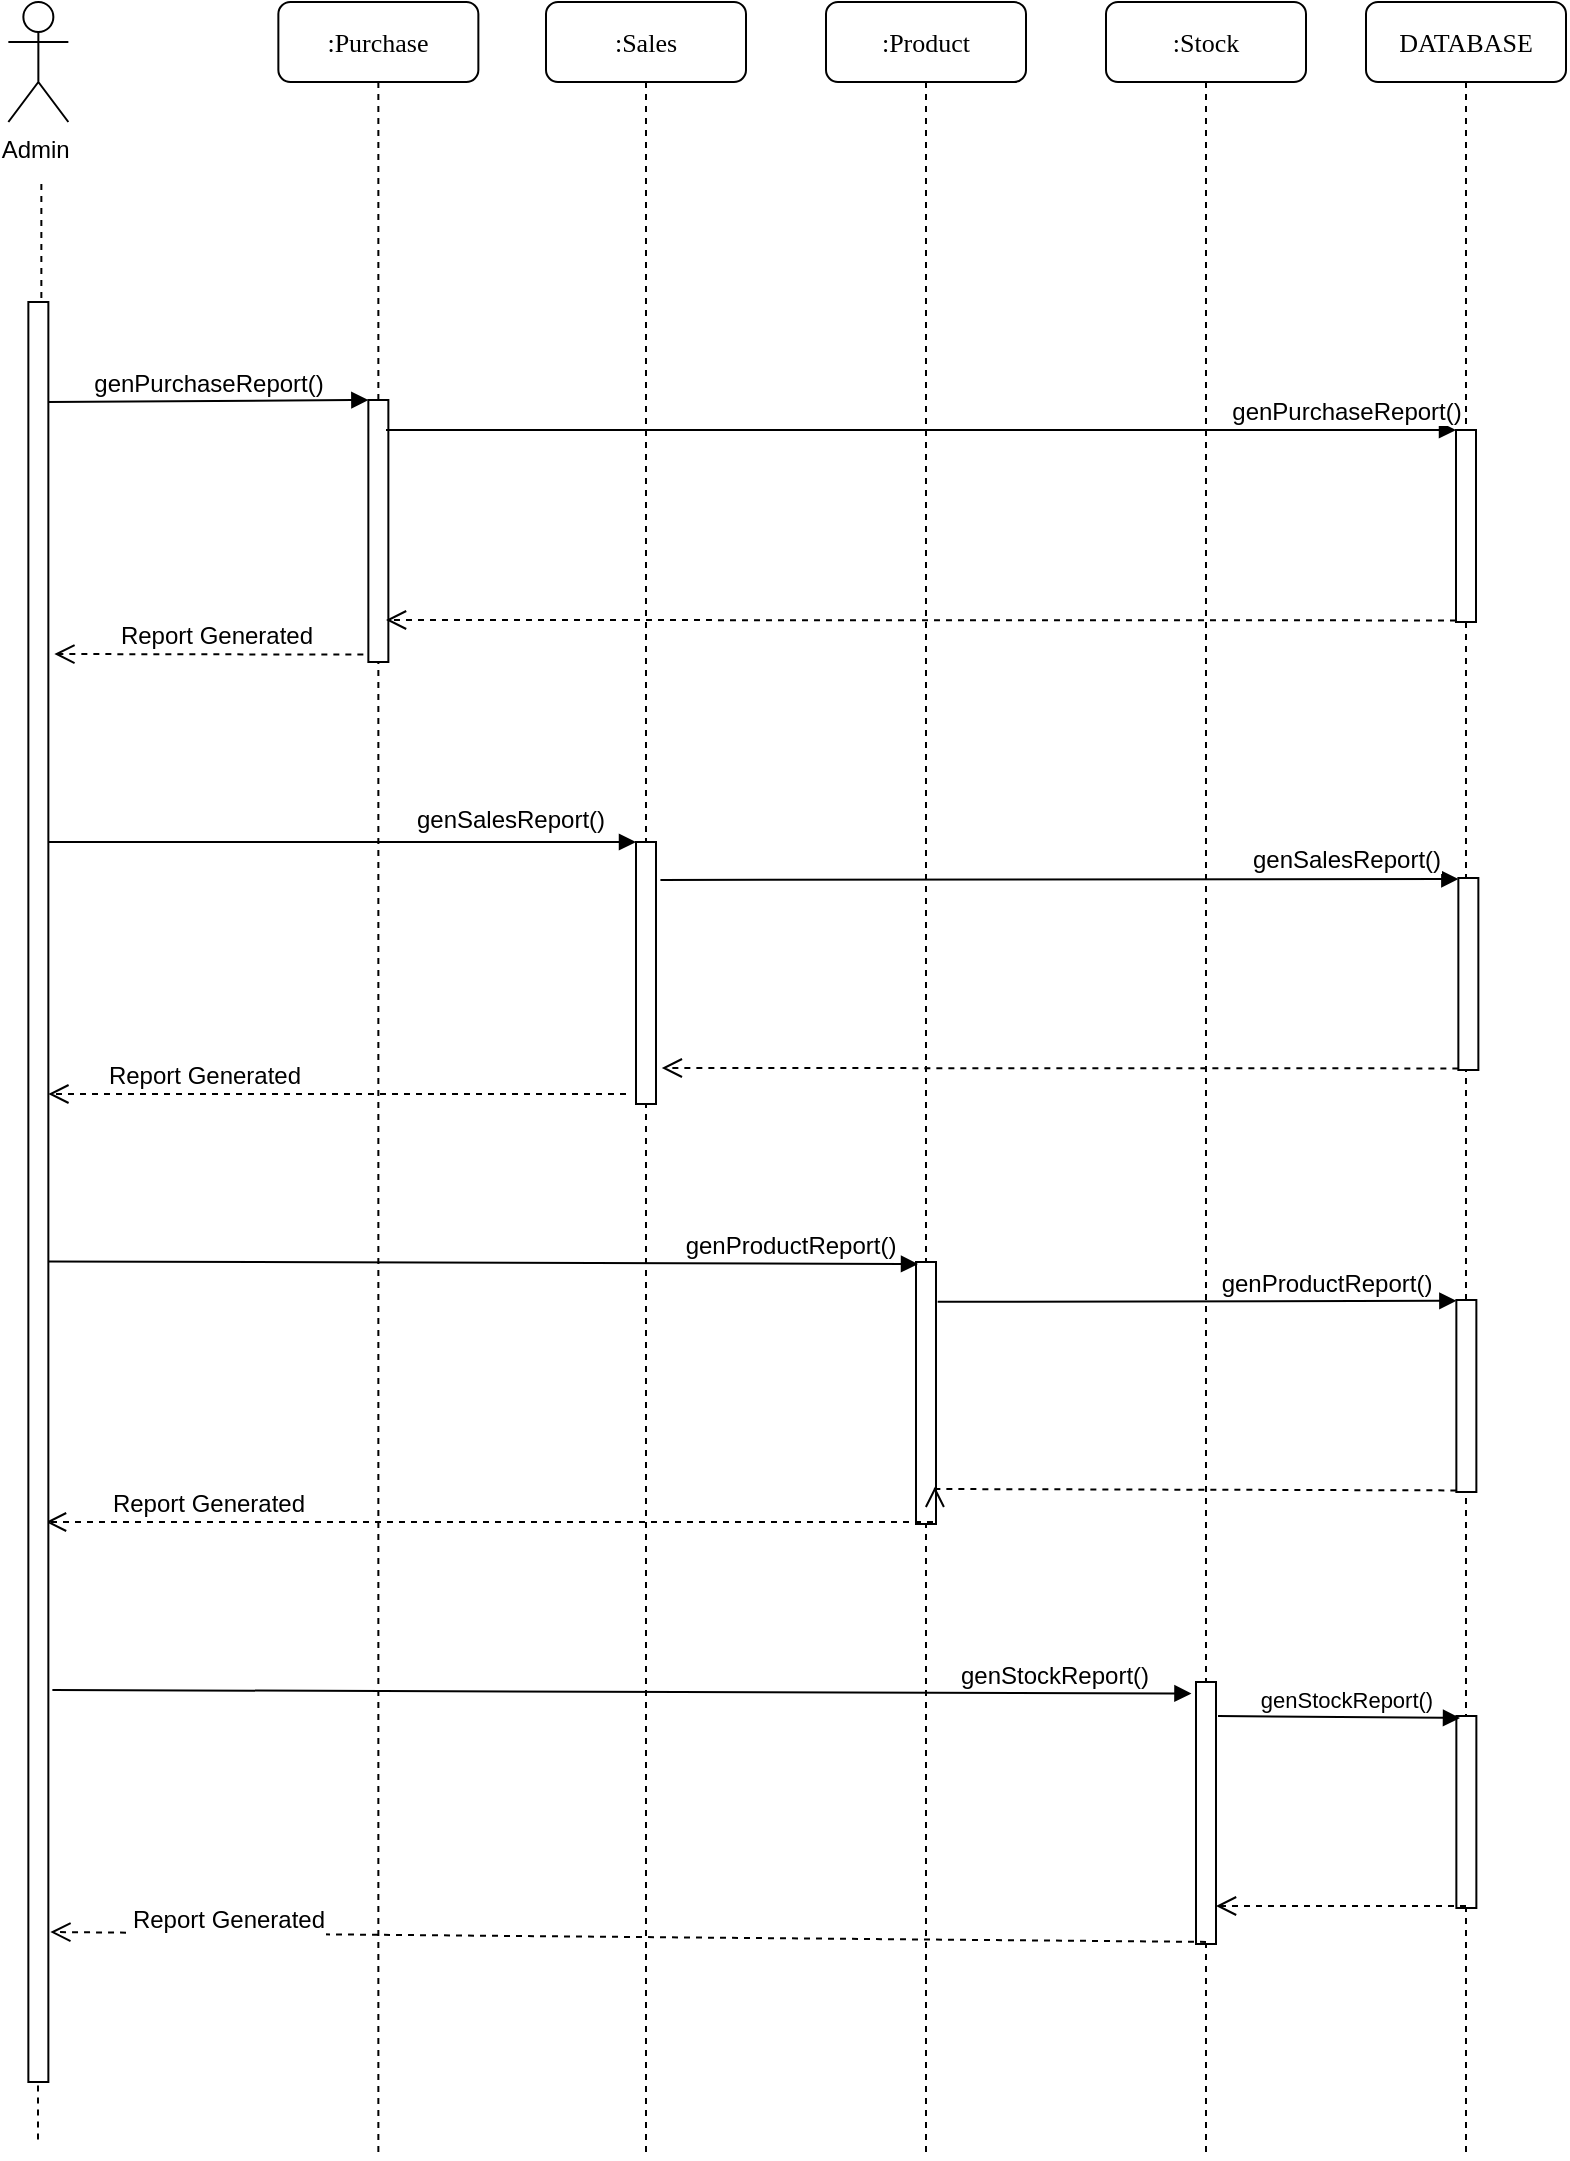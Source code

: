 <mxfile version="21.2.1" type="device">
  <diagram name="Page-1" id="MuWw8hlP-7gh3ki9MRSE">
    <mxGraphModel dx="989" dy="589" grid="1" gridSize="10" guides="1" tooltips="1" connect="1" arrows="1" fold="1" page="1" pageScale="1" pageWidth="827" pageHeight="1169" math="0" shadow="0">
      <root>
        <mxCell id="0" />
        <mxCell id="1" parent="0" />
        <mxCell id="n9vFjWYDE5SBtBu7MkNS-1" value="Admin&amp;nbsp;" style="shape=umlActor;verticalLabelPosition=bottom;verticalAlign=top;html=1;points=[[0,0.333,0,0,0],[0,1,0,0,0],[0.25,0.1,0,0,0],[0.5,0,0,0,0],[0.5,0.5,0,0,0],[0.55,1,0,0,31],[0.75,0.1,0,0,0],[1,0.333,0,0,0],[1,1,0,0,0]];" parent="1" vertex="1">
          <mxGeometry x="31.18" y="50" width="30" height="60" as="geometry" />
        </mxCell>
        <mxCell id="n9vFjWYDE5SBtBu7MkNS-2" value="" style="rounded=0;orthogonalLoop=1;jettySize=auto;html=1;dashed=1;endArrow=none;endFill=0;exitX=0.482;exitY=1.002;exitDx=0;exitDy=0;exitPerimeter=0;" parent="1" source="n9vFjWYDE5SBtBu7MkNS-9" edge="1">
          <mxGeometry relative="1" as="geometry">
            <mxPoint x="46" y="120" as="sourcePoint" />
            <mxPoint x="46" y="1120" as="targetPoint" />
          </mxGeometry>
        </mxCell>
        <mxCell id="n9vFjWYDE5SBtBu7MkNS-3" value=":Product" style="shape=umlLifeline;perimeter=lifelinePerimeter;whiteSpace=wrap;html=1;container=1;collapsible=0;recursiveResize=0;outlineConnect=0;rounded=1;shadow=0;comic=0;labelBackgroundColor=none;strokeWidth=1;fontFamily=Verdana;fontSize=13;align=center;" parent="1" vertex="1">
          <mxGeometry x="440" y="50" width="100" height="1078" as="geometry" />
        </mxCell>
        <mxCell id="_FD4OdGNVvCiFkxSy3Ma-17" value="" style="html=1;points=[[0,0,0,0,0]];perimeter=orthogonalPerimeter;rounded=0;shadow=0;comic=0;labelBackgroundColor=none;strokeWidth=1;fontFamily=Verdana;fontSize=12;align=center;" parent="n9vFjWYDE5SBtBu7MkNS-3" vertex="1">
          <mxGeometry x="45" y="630" width="10" height="131" as="geometry" />
        </mxCell>
        <mxCell id="n9vFjWYDE5SBtBu7MkNS-8" value="DATABASE" style="shape=umlLifeline;perimeter=lifelinePerimeter;whiteSpace=wrap;html=1;container=0;collapsible=0;recursiveResize=0;outlineConnect=0;rounded=1;shadow=0;comic=0;labelBackgroundColor=none;strokeWidth=1;fontFamily=Verdana;fontSize=13;align=center;" parent="1" vertex="1">
          <mxGeometry x="710" y="50" width="100" height="1078" as="geometry" />
        </mxCell>
        <mxCell id="xyhd7Tv-3I_tJ8hBVRdf-2" value="" style="html=1;points=[];perimeter=orthogonalPerimeter;outlineConnect=0;targetShapes=umlLifeline;portConstraint=eastwest;newEdgeStyle={&quot;edgeStyle&quot;:&quot;elbowEdgeStyle&quot;,&quot;elbow&quot;:&quot;vertical&quot;,&quot;curved&quot;:0,&quot;rounded&quot;:0};" vertex="1" parent="n9vFjWYDE5SBtBu7MkNS-8">
          <mxGeometry x="45" y="214" width="10" height="96" as="geometry" />
        </mxCell>
        <mxCell id="xyhd7Tv-3I_tJ8hBVRdf-5" value="" style="html=1;points=[];perimeter=orthogonalPerimeter;outlineConnect=0;targetShapes=umlLifeline;portConstraint=eastwest;newEdgeStyle={&quot;edgeStyle&quot;:&quot;elbowEdgeStyle&quot;,&quot;elbow&quot;:&quot;vertical&quot;,&quot;curved&quot;:0,&quot;rounded&quot;:0};" vertex="1" parent="n9vFjWYDE5SBtBu7MkNS-8">
          <mxGeometry x="46.18" y="438" width="10" height="96" as="geometry" />
        </mxCell>
        <mxCell id="xyhd7Tv-3I_tJ8hBVRdf-6" value="&lt;font style=&quot;font-size: 12px;&quot;&gt;genSalesReport()&lt;/font&gt;" style="html=1;verticalAlign=bottom;endArrow=block;edgeStyle=elbowEdgeStyle;elbow=vertical;curved=0;rounded=0;exitX=1.221;exitY=0.145;exitDx=0;exitDy=0;exitPerimeter=0;" edge="1" parent="n9vFjWYDE5SBtBu7MkNS-8" source="_FD4OdGNVvCiFkxSy3Ma-16">
          <mxGeometry x="0.716" y="1" relative="1" as="geometry">
            <mxPoint x="-488.82" y="438" as="sourcePoint" />
            <mxPoint x="46.18" y="438.379" as="targetPoint" />
            <mxPoint as="offset" />
          </mxGeometry>
        </mxCell>
        <mxCell id="xyhd7Tv-3I_tJ8hBVRdf-7" value="" style="html=1;verticalAlign=bottom;endArrow=open;dashed=1;endSize=8;edgeStyle=elbowEdgeStyle;elbow=vertical;curved=0;rounded=0;entryX=1.29;entryY=0.86;entryDx=0;entryDy=0;entryPerimeter=0;" edge="1" parent="n9vFjWYDE5SBtBu7MkNS-8" target="_FD4OdGNVvCiFkxSy3Ma-16">
          <mxGeometry x="0.738" y="1" relative="1" as="geometry">
            <mxPoint x="-488.82" y="533" as="targetPoint" />
            <mxPoint x="46.18" y="533.207" as="sourcePoint" />
            <mxPoint as="offset" />
          </mxGeometry>
        </mxCell>
        <mxCell id="kZ2RcLdzIM8h738nA8hj-1" value=":Purchase" style="shape=umlLifeline;perimeter=lifelinePerimeter;whiteSpace=wrap;html=1;container=1;collapsible=0;recursiveResize=0;outlineConnect=0;rounded=1;shadow=0;comic=0;labelBackgroundColor=none;strokeWidth=1;fontFamily=Verdana;fontSize=13;align=center;" parent="1" vertex="1">
          <mxGeometry x="166.18" y="50" width="100" height="1078" as="geometry" />
        </mxCell>
        <mxCell id="kZ2RcLdzIM8h738nA8hj-2" value="" style="html=1;points=[[0,0,0,0,0]];perimeter=orthogonalPerimeter;rounded=0;shadow=0;comic=0;labelBackgroundColor=none;strokeWidth=1;fontFamily=Verdana;fontSize=12;align=center;" parent="kZ2RcLdzIM8h738nA8hj-1" vertex="1">
          <mxGeometry x="45" y="199" width="10" height="131" as="geometry" />
        </mxCell>
        <mxCell id="_FD4OdGNVvCiFkxSy3Ma-4" value="&lt;font style=&quot;font-size: 12px;&quot;&gt;genSalesReport()&lt;/font&gt;" style="html=1;verticalAlign=bottom;endArrow=block;elbow=vertical;rounded=0;entryX=0;entryY=0;entryDx=0;entryDy=0;entryPerimeter=0;" parent="kZ2RcLdzIM8h738nA8hj-1" edge="1" target="_FD4OdGNVvCiFkxSy3Ma-16">
          <mxGeometry x="0.573" y="2" width="80" relative="1" as="geometry">
            <mxPoint x="-115" y="420" as="sourcePoint" />
            <mxPoint x="184" y="421" as="targetPoint" />
            <mxPoint as="offset" />
          </mxGeometry>
        </mxCell>
        <mxCell id="_FD4OdGNVvCiFkxSy3Ma-10" value="&lt;font style=&quot;font-size: 12px;&quot;&gt;genProductReport()&lt;/font&gt;" style="html=1;verticalAlign=bottom;endArrow=block;elbow=vertical;rounded=0;exitX=0.882;exitY=0.539;exitDx=0;exitDy=0;exitPerimeter=0;" parent="kZ2RcLdzIM8h738nA8hj-1" edge="1" source="n9vFjWYDE5SBtBu7MkNS-9">
          <mxGeometry x="0.708" width="80" relative="1" as="geometry">
            <mxPoint x="-108" y="630" as="sourcePoint" />
            <mxPoint x="319.82" y="631" as="targetPoint" />
            <mxPoint as="offset" />
          </mxGeometry>
        </mxCell>
        <mxCell id="_FD4OdGNVvCiFkxSy3Ma-19" value="&lt;font style=&quot;font-size: 12px;&quot;&gt;genStockReport()&lt;/font&gt;" style="html=1;verticalAlign=bottom;endArrow=block;elbow=vertical;rounded=0;entryX=-0.228;entryY=0.044;entryDx=0;entryDy=0;entryPerimeter=0;" parent="kZ2RcLdzIM8h738nA8hj-1" edge="1" target="_FD4OdGNVvCiFkxSy3Ma-18">
          <mxGeometry x="0.758" width="80" relative="1" as="geometry">
            <mxPoint x="-113" y="844" as="sourcePoint" />
            <mxPoint x="453.82" y="844" as="targetPoint" />
            <mxPoint as="offset" />
          </mxGeometry>
        </mxCell>
        <mxCell id="kZ2RcLdzIM8h738nA8hj-3" value=":Sales" style="shape=umlLifeline;perimeter=lifelinePerimeter;whiteSpace=wrap;html=1;container=1;collapsible=0;recursiveResize=0;outlineConnect=0;rounded=1;shadow=0;comic=0;labelBackgroundColor=none;strokeWidth=1;fontFamily=Verdana;fontSize=13;align=center;" parent="1" vertex="1">
          <mxGeometry x="300" y="50" width="100" height="1078" as="geometry" />
        </mxCell>
        <mxCell id="_FD4OdGNVvCiFkxSy3Ma-16" value="" style="html=1;points=[[0,0,0,0,0]];perimeter=orthogonalPerimeter;rounded=0;shadow=0;comic=0;labelBackgroundColor=none;strokeWidth=1;fontFamily=Verdana;fontSize=12;align=center;" parent="kZ2RcLdzIM8h738nA8hj-3" vertex="1">
          <mxGeometry x="45" y="420" width="10" height="131" as="geometry" />
        </mxCell>
        <mxCell id="_FD4OdGNVvCiFkxSy3Ma-14" value="" style="html=1;verticalAlign=bottom;endArrow=open;dashed=1;endSize=8;elbow=vertical;rounded=0;" parent="kZ2RcLdzIM8h738nA8hj-3" edge="1">
          <mxGeometry x="-0.002" relative="1" as="geometry">
            <mxPoint x="193.5" y="760" as="sourcePoint" />
            <mxPoint x="-250" y="760" as="targetPoint" />
            <mxPoint as="offset" />
          </mxGeometry>
        </mxCell>
        <mxCell id="_FD4OdGNVvCiFkxSy3Ma-15" value="&lt;font style=&quot;font-size: 12px;&quot;&gt;Report Generated&lt;/font&gt;" style="edgeLabel;html=1;align=center;verticalAlign=middle;resizable=0;points=[];" parent="_FD4OdGNVvCiFkxSy3Ma-14" vertex="1" connectable="0">
          <mxGeometry x="0.031" y="2" relative="1" as="geometry">
            <mxPoint x="-134" y="-11" as="offset" />
          </mxGeometry>
        </mxCell>
        <mxCell id="kZ2RcLdzIM8h738nA8hj-9" value=":Stock" style="shape=umlLifeline;perimeter=lifelinePerimeter;whiteSpace=wrap;html=1;container=1;collapsible=0;recursiveResize=0;outlineConnect=0;rounded=1;shadow=0;comic=0;labelBackgroundColor=none;strokeWidth=1;fontFamily=Verdana;fontSize=13;align=center;" parent="1" vertex="1">
          <mxGeometry x="580.0" y="50" width="100" height="1078" as="geometry" />
        </mxCell>
        <mxCell id="_FD4OdGNVvCiFkxSy3Ma-18" value="" style="html=1;points=[[0,0,0,0,0]];perimeter=orthogonalPerimeter;rounded=0;shadow=0;comic=0;labelBackgroundColor=none;strokeWidth=1;fontFamily=Verdana;fontSize=12;align=center;" parent="kZ2RcLdzIM8h738nA8hj-9" vertex="1">
          <mxGeometry x="45" y="840" width="10" height="131" as="geometry" />
        </mxCell>
        <mxCell id="kZ2RcLdzIM8h738nA8hj-20" value="" style="html=1;verticalAlign=bottom;endArrow=open;dashed=1;endSize=8;edgeStyle=elbowEdgeStyle;elbow=vertical;curved=0;rounded=0;" parent="1" edge="1">
          <mxGeometry x="-0.002" relative="1" as="geometry">
            <mxPoint x="208.68" y="376.31" as="sourcePoint" />
            <mxPoint x="54.18" y="376" as="targetPoint" />
            <mxPoint as="offset" />
          </mxGeometry>
        </mxCell>
        <mxCell id="_FD4OdGNVvCiFkxSy3Ma-1" value="&lt;font style=&quot;font-size: 12px;&quot;&gt;Report Generated&lt;/font&gt;" style="edgeLabel;html=1;align=center;verticalAlign=middle;resizable=0;points=[];" parent="kZ2RcLdzIM8h738nA8hj-20" vertex="1" connectable="0">
          <mxGeometry x="0.031" y="2" relative="1" as="geometry">
            <mxPoint x="6" y="-11" as="offset" />
          </mxGeometry>
        </mxCell>
        <mxCell id="_FD4OdGNVvCiFkxSy3Ma-7" value="" style="html=1;verticalAlign=bottom;endArrow=open;dashed=1;endSize=8;elbow=vertical;rounded=0;" parent="1" edge="1">
          <mxGeometry x="-0.002" relative="1" as="geometry">
            <mxPoint x="340" y="596" as="sourcePoint" />
            <mxPoint x="51.18" y="596" as="targetPoint" />
            <mxPoint as="offset" />
          </mxGeometry>
        </mxCell>
        <mxCell id="_FD4OdGNVvCiFkxSy3Ma-8" value="&lt;font style=&quot;font-size: 12px;&quot;&gt;Report Generated&lt;/font&gt;" style="edgeLabel;html=1;align=center;verticalAlign=middle;resizable=0;points=[];" parent="_FD4OdGNVvCiFkxSy3Ma-7" vertex="1" connectable="0">
          <mxGeometry x="0.031" y="2" relative="1" as="geometry">
            <mxPoint x="-62" y="-11" as="offset" />
          </mxGeometry>
        </mxCell>
        <mxCell id="_FD4OdGNVvCiFkxSy3Ma-20" value="" style="html=1;verticalAlign=bottom;endArrow=open;dashed=1;endSize=8;elbow=vertical;rounded=0;exitX=0.5;exitY=0.992;exitDx=0;exitDy=0;exitPerimeter=0;" parent="1" source="_FD4OdGNVvCiFkxSy3Ma-18" edge="1">
          <mxGeometry x="-0.002" relative="1" as="geometry">
            <mxPoint x="626.18" y="1016" as="sourcePoint" />
            <mxPoint x="52.18" y="1015" as="targetPoint" />
            <mxPoint as="offset" />
          </mxGeometry>
        </mxCell>
        <mxCell id="_FD4OdGNVvCiFkxSy3Ma-21" value="&lt;font style=&quot;font-size: 12px;&quot;&gt;Report Generated&lt;/font&gt;" style="edgeLabel;html=1;align=center;verticalAlign=middle;resizable=0;points=[];" parent="_FD4OdGNVvCiFkxSy3Ma-20" vertex="1" connectable="0">
          <mxGeometry x="0.031" y="2" relative="1" as="geometry">
            <mxPoint x="-191" y="-11" as="offset" />
          </mxGeometry>
        </mxCell>
        <mxCell id="xyhd7Tv-3I_tJ8hBVRdf-1" value="" style="rounded=0;orthogonalLoop=1;jettySize=auto;html=1;dashed=1;endArrow=none;endFill=0;exitX=0.55;exitY=1;exitDx=0;exitDy=31;exitPerimeter=0;" edge="1" parent="1" source="n9vFjWYDE5SBtBu7MkNS-1" target="n9vFjWYDE5SBtBu7MkNS-9">
          <mxGeometry relative="1" as="geometry">
            <mxPoint x="48" y="141" as="sourcePoint" />
            <mxPoint x="50" y="1130" as="targetPoint" />
          </mxGeometry>
        </mxCell>
        <mxCell id="n9vFjWYDE5SBtBu7MkNS-9" value="" style="html=1;points=[[0,0,0,0,0]];perimeter=orthogonalPerimeter;rounded=0;shadow=0;comic=0;labelBackgroundColor=none;strokeWidth=1;fontFamily=Verdana;fontSize=12;align=center;" parent="1" vertex="1">
          <mxGeometry x="41.18" y="200" width="10" height="890" as="geometry" />
        </mxCell>
        <mxCell id="kZ2RcLdzIM8h738nA8hj-5" value="&lt;font style=&quot;font-size: 12px;&quot;&gt;genPurchaseReport()&lt;/font&gt;" style="html=1;verticalAlign=bottom;endArrow=block;elbow=vertical;rounded=0;entryX=0;entryY=0;entryDx=0;entryDy=0;entryPerimeter=0;" parent="1" target="kZ2RcLdzIM8h738nA8hj-2" edge="1">
          <mxGeometry width="80" relative="1" as="geometry">
            <mxPoint x="51" y="250" as="sourcePoint" />
            <mxPoint x="196.18" y="246" as="targetPoint" />
          </mxGeometry>
        </mxCell>
        <mxCell id="xyhd7Tv-3I_tJ8hBVRdf-3" value="&lt;font style=&quot;font-size: 12px;&quot;&gt;genPurchaseReport()&lt;/font&gt;" style="html=1;verticalAlign=bottom;endArrow=block;edgeStyle=elbowEdgeStyle;elbow=vertical;curved=0;rounded=0;" edge="1" parent="1">
          <mxGeometry x="0.793" relative="1" as="geometry">
            <mxPoint x="220" y="264" as="sourcePoint" />
            <mxPoint x="755.0" y="264.379" as="targetPoint" />
            <mxPoint as="offset" />
          </mxGeometry>
        </mxCell>
        <mxCell id="xyhd7Tv-3I_tJ8hBVRdf-4" value="" style="html=1;verticalAlign=bottom;endArrow=open;dashed=1;endSize=8;edgeStyle=elbowEdgeStyle;elbow=vertical;curved=0;rounded=0;" edge="1" parent="1">
          <mxGeometry x="0.738" y="1" relative="1" as="geometry">
            <mxPoint x="220" y="359" as="targetPoint" />
            <mxPoint x="755.0" y="359.207" as="sourcePoint" />
            <mxPoint as="offset" />
          </mxGeometry>
        </mxCell>
        <mxCell id="xyhd7Tv-3I_tJ8hBVRdf-8" value="" style="html=1;points=[];perimeter=orthogonalPerimeter;outlineConnect=0;targetShapes=umlLifeline;portConstraint=eastwest;newEdgeStyle={&quot;edgeStyle&quot;:&quot;elbowEdgeStyle&quot;,&quot;elbow&quot;:&quot;vertical&quot;,&quot;curved&quot;:0,&quot;rounded&quot;:0};" vertex="1" parent="1">
          <mxGeometry x="755.18" y="699" width="10" height="96" as="geometry" />
        </mxCell>
        <mxCell id="xyhd7Tv-3I_tJ8hBVRdf-9" value="&lt;font style=&quot;font-size: 12px;&quot;&gt;genProductReport()&lt;/font&gt;" style="html=1;verticalAlign=bottom;endArrow=block;elbow=vertical;rounded=0;exitX=1.083;exitY=0.152;exitDx=0;exitDy=0;exitPerimeter=0;" edge="1" parent="1" source="_FD4OdGNVvCiFkxSy3Ma-17">
          <mxGeometry x="0.497" relative="1" as="geometry">
            <mxPoint x="356" y="700" as="sourcePoint" />
            <mxPoint x="755.18" y="699.379" as="targetPoint" />
            <mxPoint as="offset" />
          </mxGeometry>
        </mxCell>
        <mxCell id="xyhd7Tv-3I_tJ8hBVRdf-10" value="" style="html=1;verticalAlign=bottom;endArrow=open;dashed=1;endSize=8;edgeStyle=elbowEdgeStyle;elbow=vertical;curved=0;rounded=0;entryX=0.945;entryY=0.858;entryDx=0;entryDy=0;entryPerimeter=0;" edge="1" parent="1" target="_FD4OdGNVvCiFkxSy3Ma-17">
          <mxGeometry x="0.738" y="1" relative="1" as="geometry">
            <mxPoint x="500" y="793" as="targetPoint" />
            <mxPoint x="755.18" y="794.207" as="sourcePoint" />
            <mxPoint as="offset" />
          </mxGeometry>
        </mxCell>
        <mxCell id="xyhd7Tv-3I_tJ8hBVRdf-15" value="" style="html=1;points=[];perimeter=orthogonalPerimeter;outlineConnect=0;targetShapes=umlLifeline;portConstraint=eastwest;newEdgeStyle={&quot;edgeStyle&quot;:&quot;elbowEdgeStyle&quot;,&quot;elbow&quot;:&quot;vertical&quot;,&quot;curved&quot;:0,&quot;rounded&quot;:0};" vertex="1" parent="1">
          <mxGeometry x="755.18" y="907" width="10" height="96" as="geometry" />
        </mxCell>
        <mxCell id="xyhd7Tv-3I_tJ8hBVRdf-16" value="genStockReport()" style="html=1;verticalAlign=bottom;endArrow=block;elbow=vertical;rounded=0;" edge="1" parent="1">
          <mxGeometry x="0.058" relative="1" as="geometry">
            <mxPoint x="636" y="907" as="sourcePoint" />
            <mxPoint x="757" y="908" as="targetPoint" />
            <mxPoint as="offset" />
          </mxGeometry>
        </mxCell>
        <mxCell id="xyhd7Tv-3I_tJ8hBVRdf-17" value="" style="html=1;verticalAlign=bottom;endArrow=open;dashed=1;endSize=8;elbow=vertical;rounded=0;exitX=0.482;exitY=0.99;exitDx=0;exitDy=0;exitPerimeter=0;" edge="1" parent="1" source="xyhd7Tv-3I_tJ8hBVRdf-15">
          <mxGeometry x="0.738" y="1" relative="1" as="geometry">
            <mxPoint x="635" y="1002" as="targetPoint" />
            <mxPoint x="750.18" y="1002.207" as="sourcePoint" />
            <mxPoint as="offset" />
          </mxGeometry>
        </mxCell>
      </root>
    </mxGraphModel>
  </diagram>
</mxfile>

